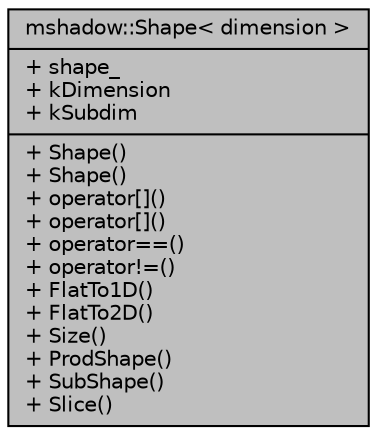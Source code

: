 digraph "mshadow::Shape&lt; dimension &gt;"
{
 // LATEX_PDF_SIZE
  edge [fontname="Helvetica",fontsize="10",labelfontname="Helvetica",labelfontsize="10"];
  node [fontname="Helvetica",fontsize="10",shape=record];
  Node1 [label="{mshadow::Shape\< dimension \>\n|+ shape_\l+ kDimension\l+ kSubdim\l|+ Shape()\l+ Shape()\l+ operator[]()\l+ operator[]()\l+ operator==()\l+ operator!=()\l+ FlatTo1D()\l+ FlatTo2D()\l+ Size()\l+ ProdShape()\l+ SubShape()\l+ Slice()\l}",height=0.2,width=0.4,color="black", fillcolor="grey75", style="filled", fontcolor="black",tooltip="shape of a tensor"];
}
